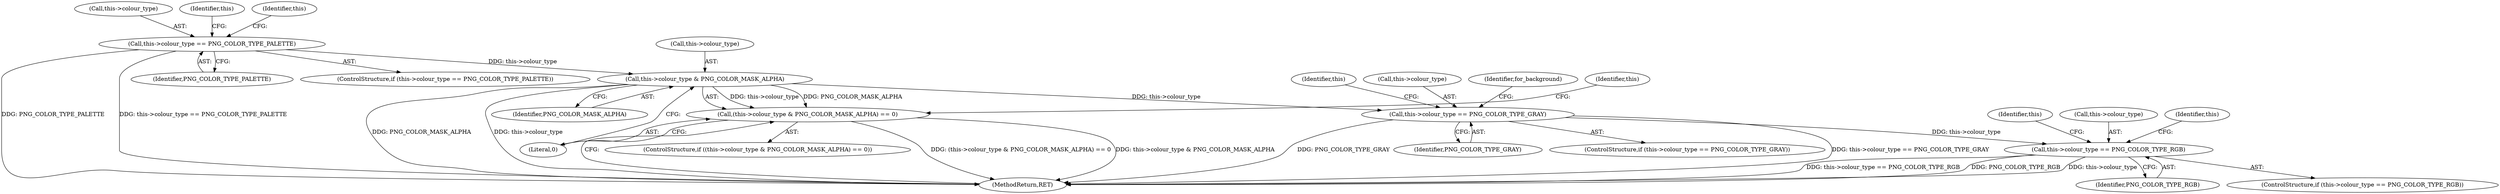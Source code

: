 digraph "0_Android_9d4853418ab2f754c2b63e091c29c5529b8b86ca_50@pointer" {
"1000119" [label="(Call,this->colour_type & PNG_COLOR_MASK_ALPHA)"];
"1000110" [label="(Call,this->colour_type == PNG_COLOR_TYPE_PALETTE)"];
"1000118" [label="(Call,(this->colour_type & PNG_COLOR_MASK_ALPHA) == 0)"];
"1000127" [label="(Call,this->colour_type == PNG_COLOR_TYPE_GRAY)"];
"1000213" [label="(Call,this->colour_type == PNG_COLOR_TYPE_RGB)"];
"1000110" [label="(Call,this->colour_type == PNG_COLOR_TYPE_PALETTE)"];
"1000215" [label="(Identifier,this)"];
"1000283" [label="(Identifier,this)"];
"1000111" [label="(Call,this->colour_type)"];
"1000114" [label="(Identifier,PNG_COLOR_TYPE_PALETTE)"];
"1000116" [label="(Identifier,this)"];
"1000117" [label="(ControlStructure,if ((this->colour_type & PNG_COLOR_MASK_ALPHA) == 0))"];
"1000121" [label="(Identifier,this)"];
"1000213" [label="(Call,this->colour_type == PNG_COLOR_TYPE_RGB)"];
"1000212" [label="(ControlStructure,if (this->colour_type == PNG_COLOR_TYPE_RGB))"];
"1000127" [label="(Call,this->colour_type == PNG_COLOR_TYPE_GRAY)"];
"1000120" [label="(Call,this->colour_type)"];
"1000131" [label="(Identifier,PNG_COLOR_TYPE_GRAY)"];
"1000217" [label="(Identifier,PNG_COLOR_TYPE_RGB)"];
"1000126" [label="(ControlStructure,if (this->colour_type == PNG_COLOR_TYPE_GRAY))"];
"1000293" [label="(MethodReturn,RET)"];
"1000128" [label="(Call,this->colour_type)"];
"1000214" [label="(Call,this->colour_type)"];
"1000129" [label="(Identifier,this)"];
"1000119" [label="(Call,this->colour_type & PNG_COLOR_MASK_ALPHA)"];
"1000123" [label="(Identifier,PNG_COLOR_MASK_ALPHA)"];
"1000136" [label="(Identifier,for_background)"];
"1000124" [label="(Literal,0)"];
"1000221" [label="(Identifier,this)"];
"1000118" [label="(Call,(this->colour_type & PNG_COLOR_MASK_ALPHA) == 0)"];
"1000109" [label="(ControlStructure,if (this->colour_type == PNG_COLOR_TYPE_PALETTE))"];
"1000119" -> "1000118"  [label="AST: "];
"1000119" -> "1000123"  [label="CFG: "];
"1000120" -> "1000119"  [label="AST: "];
"1000123" -> "1000119"  [label="AST: "];
"1000124" -> "1000119"  [label="CFG: "];
"1000119" -> "1000293"  [label="DDG: PNG_COLOR_MASK_ALPHA"];
"1000119" -> "1000293"  [label="DDG: this->colour_type"];
"1000119" -> "1000118"  [label="DDG: this->colour_type"];
"1000119" -> "1000118"  [label="DDG: PNG_COLOR_MASK_ALPHA"];
"1000110" -> "1000119"  [label="DDG: this->colour_type"];
"1000119" -> "1000127"  [label="DDG: this->colour_type"];
"1000110" -> "1000109"  [label="AST: "];
"1000110" -> "1000114"  [label="CFG: "];
"1000111" -> "1000110"  [label="AST: "];
"1000114" -> "1000110"  [label="AST: "];
"1000116" -> "1000110"  [label="CFG: "];
"1000121" -> "1000110"  [label="CFG: "];
"1000110" -> "1000293"  [label="DDG: PNG_COLOR_TYPE_PALETTE"];
"1000110" -> "1000293"  [label="DDG: this->colour_type == PNG_COLOR_TYPE_PALETTE"];
"1000118" -> "1000117"  [label="AST: "];
"1000118" -> "1000124"  [label="CFG: "];
"1000124" -> "1000118"  [label="AST: "];
"1000129" -> "1000118"  [label="CFG: "];
"1000293" -> "1000118"  [label="CFG: "];
"1000118" -> "1000293"  [label="DDG: (this->colour_type & PNG_COLOR_MASK_ALPHA) == 0"];
"1000118" -> "1000293"  [label="DDG: this->colour_type & PNG_COLOR_MASK_ALPHA"];
"1000127" -> "1000126"  [label="AST: "];
"1000127" -> "1000131"  [label="CFG: "];
"1000128" -> "1000127"  [label="AST: "];
"1000131" -> "1000127"  [label="AST: "];
"1000136" -> "1000127"  [label="CFG: "];
"1000215" -> "1000127"  [label="CFG: "];
"1000127" -> "1000293"  [label="DDG: this->colour_type == PNG_COLOR_TYPE_GRAY"];
"1000127" -> "1000293"  [label="DDG: PNG_COLOR_TYPE_GRAY"];
"1000127" -> "1000213"  [label="DDG: this->colour_type"];
"1000213" -> "1000212"  [label="AST: "];
"1000213" -> "1000217"  [label="CFG: "];
"1000214" -> "1000213"  [label="AST: "];
"1000217" -> "1000213"  [label="AST: "];
"1000221" -> "1000213"  [label="CFG: "];
"1000283" -> "1000213"  [label="CFG: "];
"1000213" -> "1000293"  [label="DDG: PNG_COLOR_TYPE_RGB"];
"1000213" -> "1000293"  [label="DDG: this->colour_type"];
"1000213" -> "1000293"  [label="DDG: this->colour_type == PNG_COLOR_TYPE_RGB"];
}
